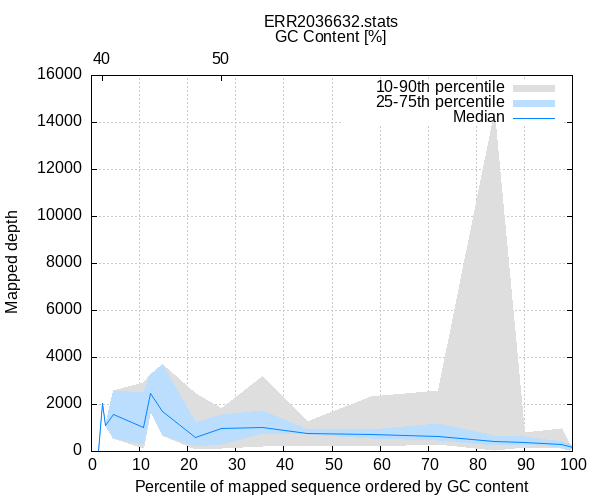 
            set terminal png size 600,500 truecolor
            set output "ERR2036632-gc-depth.png"
            set grid xtics ytics y2tics back lc rgb "#cccccc"
            set ylabel "Mapped depth"
            set xlabel "Percentile of mapped sequence ordered by GC content"
            set x2label "GC Content [%]"
            set title "ERR2036632.stats" noenhanced
            set x2tics ("30" 2.326,"40" 2.326,"50" 27.132)
            set xtics nomirror
            set xrange [0.1:99.9]

            plot '-' using 1:2:3 with filledcurve lt 1 lc rgb "#dedede" t '10-90th percentile' , \
                 '-' using 1:2:3 with filledcurve lt 1 lc rgb "#bbdeff" t '25-75th percentile' , \
                 '-' using 1:2 with lines lc rgb "#0084ff" t 'Median'
        1.550	0.000	0.000
2.326	2060.256	2060.256
3.101	1119.036	1119.036
4.651	539.886	2584.584
10.853	115.554	2919.720
12.403	1686.942	3279.852
14.729	686.106	3717.780
21.705	81.054	2451.558
27.132	112.842	1837.716
35.659	226.602	3210.000
44.961	246.341	1294.127
58.140	233.172	2357.885
72.093	311.573	2582.230
83.721	58.511	14372.438
89.922	188.610	800.154
97.674	131.408	959.095
99.225	39.258	361.380
100.000	150.930	150.930
end
1.550	0.000	0.000
2.326	2060.256	2060.256
3.101	1119.036	1119.036
4.651	539.886	2584.584
10.853	283.664	2513.938
12.403	1686.942	3279.852
14.729	686.106	3717.780
21.705	191.808	1228.326
27.132	284.952	1570.212
35.659	769.524	1733.376
44.961	710.149	938.411
58.140	564.180	923.271
72.093	488.538	1209.488
83.721	236.082	676.998
89.922	298.772	628.041
97.674	153.501	407.406
99.225	39.258	361.380
100.000	150.930	150.930
end
1.550	0.000
2.326	2060.256
3.101	1119.036
4.651	1562.235
10.853	1034.268
12.403	2483.397
14.729	1697.946
21.705	578.232
27.132	963.234
35.659	1029.042
44.961	774.942
58.140	735.654
72.093	625.815
83.721	431.214
89.922	374.883
97.674	297.684
99.225	200.319
100.000	150.930
end
